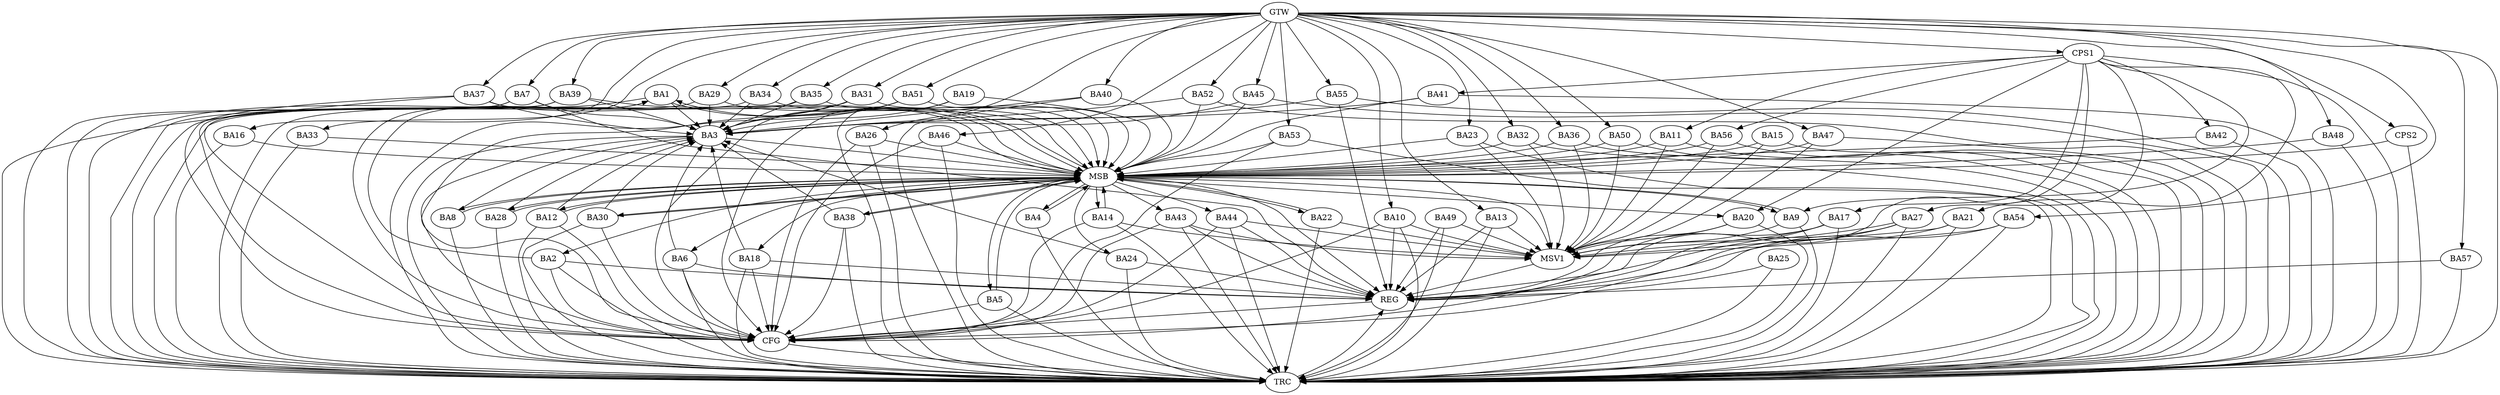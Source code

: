 strict digraph G {
  BA1 [ label="BA1" ];
  BA2 [ label="BA2" ];
  BA3 [ label="BA3" ];
  BA4 [ label="BA4" ];
  BA5 [ label="BA5" ];
  BA6 [ label="BA6" ];
  BA7 [ label="BA7" ];
  BA8 [ label="BA8" ];
  BA9 [ label="BA9" ];
  BA10 [ label="BA10" ];
  BA11 [ label="BA11" ];
  BA12 [ label="BA12" ];
  BA13 [ label="BA13" ];
  BA14 [ label="BA14" ];
  BA15 [ label="BA15" ];
  BA16 [ label="BA16" ];
  BA17 [ label="BA17" ];
  BA18 [ label="BA18" ];
  BA19 [ label="BA19" ];
  BA20 [ label="BA20" ];
  BA21 [ label="BA21" ];
  BA22 [ label="BA22" ];
  BA23 [ label="BA23" ];
  BA24 [ label="BA24" ];
  BA25 [ label="BA25" ];
  BA26 [ label="BA26" ];
  BA27 [ label="BA27" ];
  BA28 [ label="BA28" ];
  BA29 [ label="BA29" ];
  BA30 [ label="BA30" ];
  BA31 [ label="BA31" ];
  BA32 [ label="BA32" ];
  BA33 [ label="BA33" ];
  BA34 [ label="BA34" ];
  BA35 [ label="BA35" ];
  BA36 [ label="BA36" ];
  BA37 [ label="BA37" ];
  BA38 [ label="BA38" ];
  BA39 [ label="BA39" ];
  BA40 [ label="BA40" ];
  BA41 [ label="BA41" ];
  BA42 [ label="BA42" ];
  BA43 [ label="BA43" ];
  BA44 [ label="BA44" ];
  BA45 [ label="BA45" ];
  BA46 [ label="BA46" ];
  BA47 [ label="BA47" ];
  BA48 [ label="BA48" ];
  BA49 [ label="BA49" ];
  BA50 [ label="BA50" ];
  BA51 [ label="BA51" ];
  BA52 [ label="BA52" ];
  BA53 [ label="BA53" ];
  BA54 [ label="BA54" ];
  BA55 [ label="BA55" ];
  BA56 [ label="BA56" ];
  BA57 [ label="BA57" ];
  CPS1 [ label="CPS1" ];
  CPS2 [ label="CPS2" ];
  GTW [ label="GTW" ];
  REG [ label="REG" ];
  MSB [ label="MSB" ];
  CFG [ label="CFG" ];
  TRC [ label="TRC" ];
  MSV1 [ label="MSV1" ];
  BA2 -> BA1;
  CPS1 -> BA21;
  CPS1 -> BA17;
  CPS1 -> BA27;
  CPS1 -> BA20;
  CPS1 -> BA41;
  CPS1 -> BA9;
  CPS1 -> BA11;
  CPS1 -> BA42;
  CPS1 -> BA56;
  GTW -> BA7;
  GTW -> BA10;
  GTW -> BA13;
  GTW -> BA16;
  GTW -> BA23;
  GTW -> BA26;
  GTW -> BA29;
  GTW -> BA31;
  GTW -> BA32;
  GTW -> BA33;
  GTW -> BA34;
  GTW -> BA35;
  GTW -> BA36;
  GTW -> BA37;
  GTW -> BA39;
  GTW -> BA40;
  GTW -> BA45;
  GTW -> BA46;
  GTW -> BA47;
  GTW -> BA48;
  GTW -> BA50;
  GTW -> BA51;
  GTW -> BA52;
  GTW -> BA53;
  GTW -> BA54;
  GTW -> BA55;
  GTW -> BA57;
  GTW -> CPS1;
  GTW -> CPS2;
  BA2 -> REG;
  BA6 -> REG;
  BA7 -> REG;
  BA10 -> REG;
  BA13 -> REG;
  BA17 -> REG;
  BA18 -> REG;
  BA20 -> REG;
  BA21 -> REG;
  BA24 -> REG;
  BA25 -> REG;
  BA27 -> REG;
  BA43 -> REG;
  BA44 -> REG;
  BA49 -> REG;
  BA54 -> REG;
  BA55 -> REG;
  BA57 -> REG;
  CPS1 -> REG;
  BA1 -> MSB;
  MSB -> BA2;
  MSB -> REG;
  BA3 -> MSB;
  MSB -> BA1;
  BA4 -> MSB;
  BA5 -> MSB;
  BA8 -> MSB;
  MSB -> BA6;
  BA9 -> MSB;
  BA11 -> MSB;
  BA12 -> MSB;
  BA14 -> MSB;
  BA15 -> MSB;
  MSB -> BA14;
  BA16 -> MSB;
  BA19 -> MSB;
  BA22 -> MSB;
  MSB -> BA12;
  BA23 -> MSB;
  MSB -> BA4;
  BA26 -> MSB;
  MSB -> BA18;
  BA28 -> MSB;
  MSB -> BA22;
  BA29 -> MSB;
  BA30 -> MSB;
  MSB -> BA24;
  BA31 -> MSB;
  MSB -> BA5;
  BA32 -> MSB;
  MSB -> BA30;
  BA33 -> MSB;
  MSB -> BA20;
  BA34 -> MSB;
  BA35 -> MSB;
  BA36 -> MSB;
  MSB -> BA9;
  BA37 -> MSB;
  BA38 -> MSB;
  MSB -> BA8;
  BA39 -> MSB;
  BA40 -> MSB;
  BA41 -> MSB;
  BA42 -> MSB;
  BA45 -> MSB;
  BA46 -> MSB;
  BA47 -> MSB;
  MSB -> BA38;
  BA48 -> MSB;
  MSB -> BA28;
  BA50 -> MSB;
  BA51 -> MSB;
  BA52 -> MSB;
  MSB -> BA43;
  BA53 -> MSB;
  MSB -> BA44;
  BA56 -> MSB;
  CPS2 -> MSB;
  BA14 -> CFG;
  BA26 -> CFG;
  BA17 -> CFG;
  BA37 -> CFG;
  BA44 -> CFG;
  BA12 -> CFG;
  BA7 -> CFG;
  BA2 -> CFG;
  BA1 -> CFG;
  BA51 -> CFG;
  BA46 -> CFG;
  BA27 -> CFG;
  BA5 -> CFG;
  BA38 -> CFG;
  BA3 -> CFG;
  BA10 -> CFG;
  BA6 -> CFG;
  BA39 -> CFG;
  BA31 -> CFG;
  BA18 -> CFG;
  BA30 -> CFG;
  BA53 -> CFG;
  BA43 -> CFG;
  BA19 -> CFG;
  REG -> CFG;
  BA1 -> TRC;
  BA2 -> TRC;
  BA3 -> TRC;
  BA4 -> TRC;
  BA5 -> TRC;
  BA6 -> TRC;
  BA7 -> TRC;
  BA8 -> TRC;
  BA9 -> TRC;
  BA10 -> TRC;
  BA11 -> TRC;
  BA12 -> TRC;
  BA13 -> TRC;
  BA14 -> TRC;
  BA15 -> TRC;
  BA16 -> TRC;
  BA17 -> TRC;
  BA18 -> TRC;
  BA19 -> TRC;
  BA20 -> TRC;
  BA21 -> TRC;
  BA22 -> TRC;
  BA23 -> TRC;
  BA24 -> TRC;
  BA25 -> TRC;
  BA26 -> TRC;
  BA27 -> TRC;
  BA28 -> TRC;
  BA29 -> TRC;
  BA30 -> TRC;
  BA31 -> TRC;
  BA32 -> TRC;
  BA33 -> TRC;
  BA34 -> TRC;
  BA35 -> TRC;
  BA36 -> TRC;
  BA37 -> TRC;
  BA38 -> TRC;
  BA39 -> TRC;
  BA40 -> TRC;
  BA41 -> TRC;
  BA42 -> TRC;
  BA43 -> TRC;
  BA44 -> TRC;
  BA45 -> TRC;
  BA46 -> TRC;
  BA47 -> TRC;
  BA48 -> TRC;
  BA49 -> TRC;
  BA50 -> TRC;
  BA51 -> TRC;
  BA52 -> TRC;
  BA53 -> TRC;
  BA54 -> TRC;
  BA55 -> TRC;
  BA56 -> TRC;
  BA57 -> TRC;
  CPS1 -> TRC;
  CPS2 -> TRC;
  GTW -> TRC;
  CFG -> TRC;
  TRC -> REG;
  BA31 -> BA3;
  BA30 -> BA3;
  BA24 -> BA3;
  BA38 -> BA3;
  BA45 -> BA3;
  BA41 -> BA3;
  BA12 -> BA3;
  BA18 -> BA3;
  BA35 -> BA3;
  BA29 -> BA3;
  BA34 -> BA3;
  BA40 -> BA3;
  BA19 -> BA3;
  BA39 -> BA3;
  BA8 -> BA3;
  BA51 -> BA3;
  BA28 -> BA3;
  BA52 -> BA3;
  BA1 -> BA3;
  BA37 -> BA3;
  BA6 -> BA3;
  BA55 -> BA3;
  BA7 -> BA3;
  BA10 -> MSV1;
  BA17 -> MSV1;
  BA20 -> MSV1;
  BA43 -> MSV1;
  BA54 -> MSV1;
  MSB -> MSV1;
  BA9 -> MSV1;
  BA56 -> MSV1;
  BA49 -> MSV1;
  BA13 -> MSV1;
  BA11 -> MSV1;
  BA23 -> MSV1;
  BA32 -> MSV1;
  BA47 -> MSV1;
  BA50 -> MSV1;
  BA22 -> MSV1;
  BA44 -> MSV1;
  BA36 -> MSV1;
  BA15 -> MSV1;
  BA14 -> MSV1;
  BA27 -> MSV1;
  BA21 -> MSV1;
  MSV1 -> REG;
}
